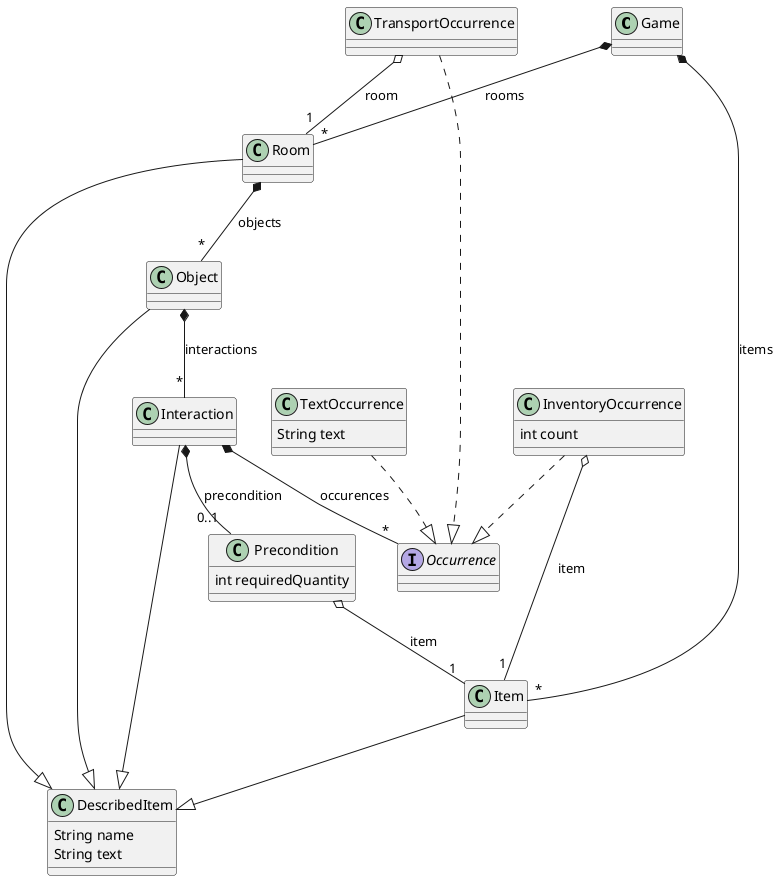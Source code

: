 @startuml

class Game {
}

class DescribedItem {
	String name
	String text
}

class Item {
}

class Room {
}

class Object {
}

class Interaction {
}

class Precondition {
	int requiredQuantity
}

interface Occurrence {
}

class TextOccurrence {
	String text
}

class TransportOccurrence {
}

class InventoryOccurrence {
	int count
}

Game *-- "*" Item : items
Game *-- "*" Room : rooms
Room *-- "*" Object : objects
Object *-- "*" Interaction : interactions
Interaction *-- "0..1" Precondition : precondition
Interaction *-- "*" Occurrence : occurences
Precondition o-- "1" Item : item
InventoryOccurrence o-- "1" Item : item
TransportOccurrence o-- "1" Room : room

Room --|> DescribedItem
Item --|> DescribedItem
Object --|> DescribedItem
Interaction --|> DescribedItem

TextOccurrence ..|> Occurrence
TransportOccurrence ..|> Occurrence
InventoryOccurrence ..|> Occurrence

@enduml